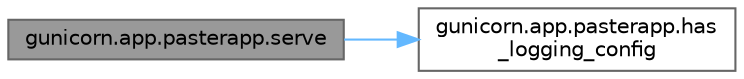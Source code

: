 digraph "gunicorn.app.pasterapp.serve"
{
 // LATEX_PDF_SIZE
  bgcolor="transparent";
  edge [fontname=Helvetica,fontsize=10,labelfontname=Helvetica,labelfontsize=10];
  node [fontname=Helvetica,fontsize=10,shape=box,height=0.2,width=0.4];
  rankdir="LR";
  Node1 [id="Node000001",label="gunicorn.app.pasterapp.serve",height=0.2,width=0.4,color="gray40", fillcolor="grey60", style="filled", fontcolor="black",tooltip=" "];
  Node1 -> Node2 [id="edge1_Node000001_Node000002",color="steelblue1",style="solid",tooltip=" "];
  Node2 [id="Node000002",label="gunicorn.app.pasterapp.has\l_logging_config",height=0.2,width=0.4,color="grey40", fillcolor="white", style="filled",URL="$namespacegunicorn_1_1app_1_1pasterapp.html#a1a9b9ce4c108d02d6a76e41b2436da1d",tooltip=" "];
}
